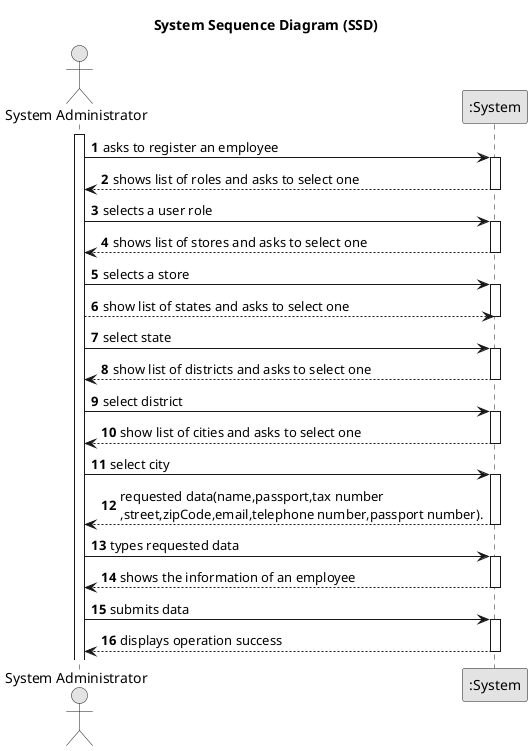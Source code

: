 @startuml
skinparam monochrome true
skinparam packageStyle rectangle
skinparam shadowing false

title System Sequence Diagram (SSD)

autonumber

actor "System Administrator" as Admin
participant ":System" as System

activate Admin

    Admin -> System : asks to register an employee
    activate System

    System --> Admin : shows list of roles and asks to select one
    deactivate System

        Admin -> System : selects a user role
        activate System

         System --> Admin : shows list of stores and asks to select one
            deactivate System

                Admin -> System : selects a store
                activate System

         System <-- Admin:show list of states and asks to select one
         deactivate System

         Admin -> System : select state
         activate System

         System --> Admin : show list of districts and asks to select one
         deactivate System

         Admin -> System: select district
         activate System

         System --> Admin : show list of cities and asks to select one
         deactivate System

        Admin -> System: select city
        activate System

   System --> Admin :  requested data(name,passport,tax number \n,street,zipCode,email,telephone number,passport number).
     deactivate System

    Admin -> System : types requested data
    activate System

     System --> Admin : shows the information of an employee
            deactivate System

    Admin -> System : submits data
    activate System

        System --> Admin : displays operation success
    deactivate System

@enduml